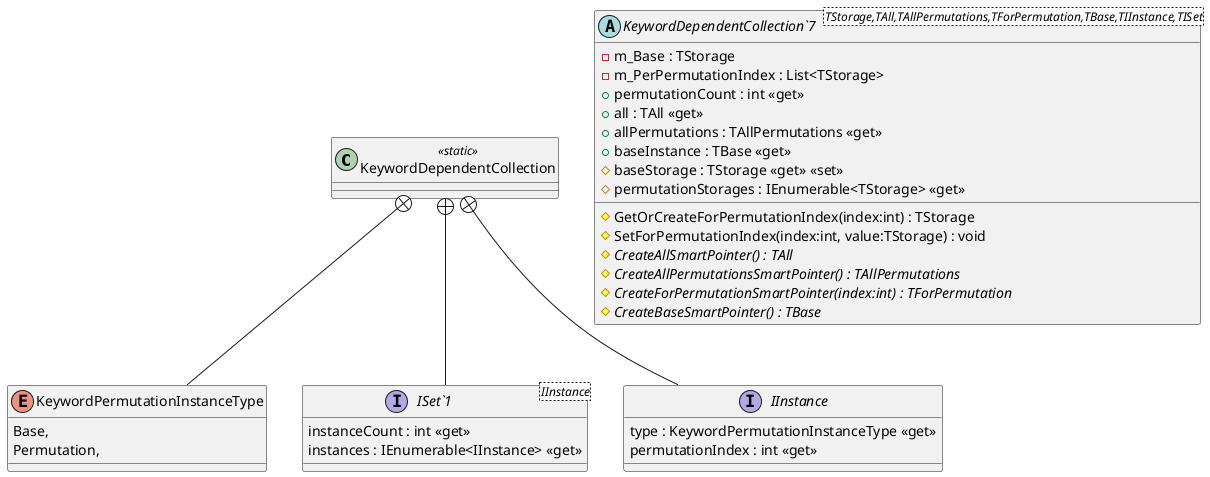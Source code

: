 @startuml
class KeywordDependentCollection <<static>> {
}
abstract class "KeywordDependentCollection`7"<TStorage,TAll,TAllPermutations,TForPermutation,TBase,TIInstance,TISet> {
    - m_Base : TStorage
    - m_PerPermutationIndex : List<TStorage>
    + permutationCount : int <<get>>
    + all : TAll <<get>>
    + allPermutations : TAllPermutations <<get>>
    + baseInstance : TBase <<get>>
    # baseStorage : TStorage <<get>> <<set>>
    # permutationStorages : IEnumerable<TStorage> <<get>>
    # GetOrCreateForPermutationIndex(index:int) : TStorage
    # SetForPermutationIndex(index:int, value:TStorage) : void
    # {abstract} CreateAllSmartPointer() : TAll
    # {abstract} CreateAllPermutationsSmartPointer() : TAllPermutations
    # {abstract} CreateForPermutationSmartPointer(index:int) : TForPermutation
    # {abstract} CreateBaseSmartPointer() : TBase
}
enum KeywordPermutationInstanceType {
    Base,
    Permutation,
}
interface "ISet`1"<IInstance> {
    instanceCount : int <<get>>
    instances : IEnumerable<IInstance> <<get>>
}
interface IInstance {
    type : KeywordPermutationInstanceType <<get>>
    permutationIndex : int <<get>>
}
KeywordDependentCollection +-- KeywordPermutationInstanceType
KeywordDependentCollection +-- "ISet`1"
KeywordDependentCollection +-- IInstance
@enduml
